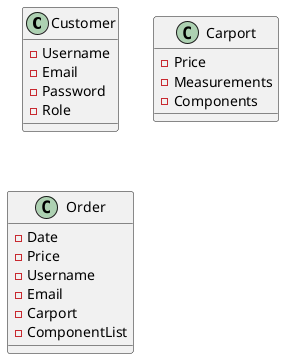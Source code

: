 @startuml

class Customer {
- Username
- Email
- Password
- Role
}

class Carport {
- Price
- Measurements
- Components
}

class Order {
- Date
- Price
- Username
- Email
- Carport
- ComponentList
}

@enduml